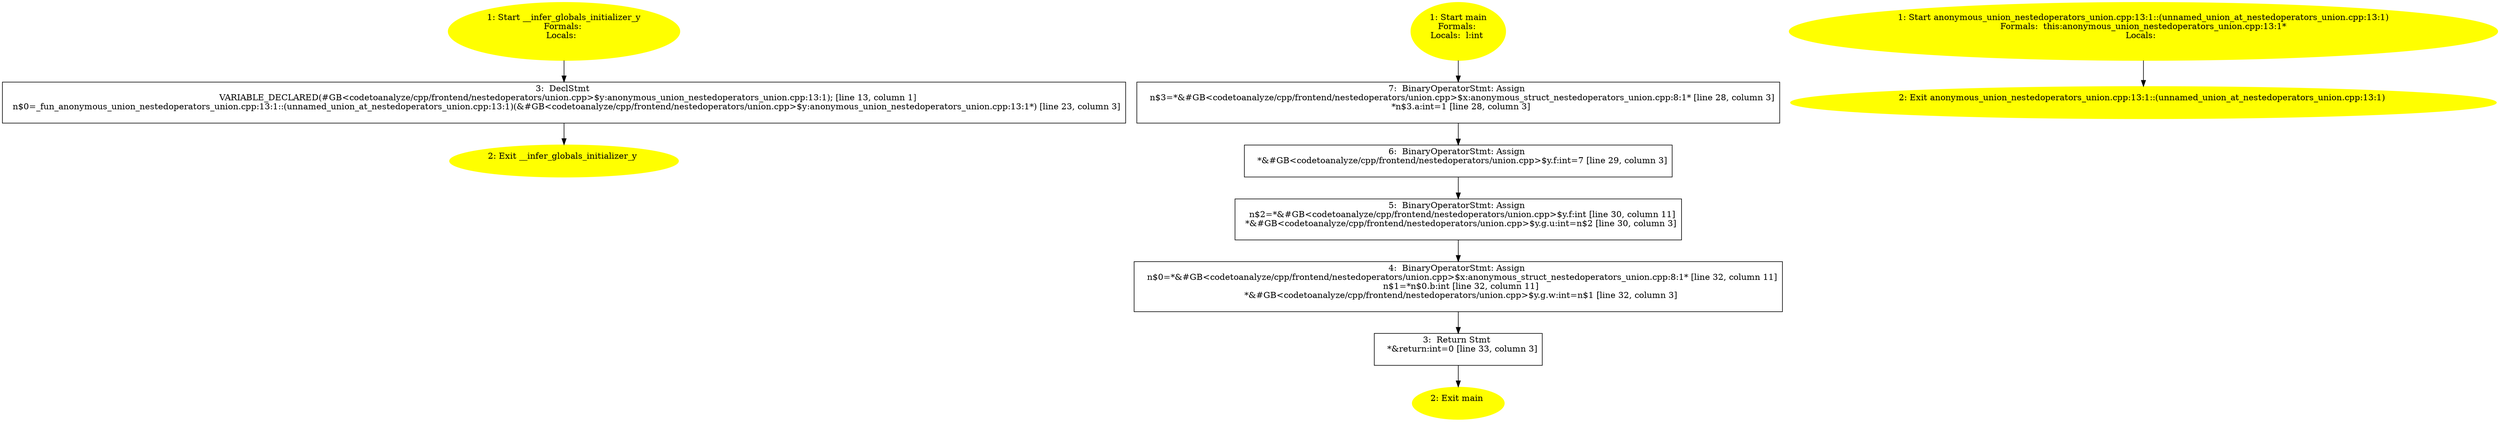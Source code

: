 /* @generated */
digraph cfg {
"__infer_globals_initializer_y.0ea250be2dd99173_1" [label="1: Start __infer_globals_initializer_y\nFormals: \nLocals:  \n  " color=yellow style=filled]
	

	 "__infer_globals_initializer_y.0ea250be2dd99173_1" -> "__infer_globals_initializer_y.0ea250be2dd99173_3" ;
"__infer_globals_initializer_y.0ea250be2dd99173_2" [label="2: Exit __infer_globals_initializer_y \n  " color=yellow style=filled]
	

"__infer_globals_initializer_y.0ea250be2dd99173_3" [label="3:  DeclStmt \n   VARIABLE_DECLARED(#GB<codetoanalyze/cpp/frontend/nestedoperators/union.cpp>$y:anonymous_union_nestedoperators_union.cpp:13:1); [line 13, column 1]\n  n$0=_fun_anonymous_union_nestedoperators_union.cpp:13:1::(unnamed_union_at_nestedoperators_union.cpp:13:1)(&#GB<codetoanalyze/cpp/frontend/nestedoperators/union.cpp>$y:anonymous_union_nestedoperators_union.cpp:13:1*) [line 23, column 3]\n " shape="box"]
	

	 "__infer_globals_initializer_y.0ea250be2dd99173_3" -> "__infer_globals_initializer_y.0ea250be2dd99173_2" ;
"main.fad58de7366495db_1" [label="1: Start main\nFormals: \nLocals:  l:int \n  " color=yellow style=filled]
	

	 "main.fad58de7366495db_1" -> "main.fad58de7366495db_7" ;
"main.fad58de7366495db_2" [label="2: Exit main \n  " color=yellow style=filled]
	

"main.fad58de7366495db_3" [label="3:  Return Stmt \n   *&return:int=0 [line 33, column 3]\n " shape="box"]
	

	 "main.fad58de7366495db_3" -> "main.fad58de7366495db_2" ;
"main.fad58de7366495db_4" [label="4:  BinaryOperatorStmt: Assign \n   n$0=*&#GB<codetoanalyze/cpp/frontend/nestedoperators/union.cpp>$x:anonymous_struct_nestedoperators_union.cpp:8:1* [line 32, column 11]\n  n$1=*n$0.b:int [line 32, column 11]\n  *&#GB<codetoanalyze/cpp/frontend/nestedoperators/union.cpp>$y.g.w:int=n$1 [line 32, column 3]\n " shape="box"]
	

	 "main.fad58de7366495db_4" -> "main.fad58de7366495db_3" ;
"main.fad58de7366495db_5" [label="5:  BinaryOperatorStmt: Assign \n   n$2=*&#GB<codetoanalyze/cpp/frontend/nestedoperators/union.cpp>$y.f:int [line 30, column 11]\n  *&#GB<codetoanalyze/cpp/frontend/nestedoperators/union.cpp>$y.g.u:int=n$2 [line 30, column 3]\n " shape="box"]
	

	 "main.fad58de7366495db_5" -> "main.fad58de7366495db_4" ;
"main.fad58de7366495db_6" [label="6:  BinaryOperatorStmt: Assign \n   *&#GB<codetoanalyze/cpp/frontend/nestedoperators/union.cpp>$y.f:int=7 [line 29, column 3]\n " shape="box"]
	

	 "main.fad58de7366495db_6" -> "main.fad58de7366495db_5" ;
"main.fad58de7366495db_7" [label="7:  BinaryOperatorStmt: Assign \n   n$3=*&#GB<codetoanalyze/cpp/frontend/nestedoperators/union.cpp>$x:anonymous_struct_nestedoperators_union.cpp:8:1* [line 28, column 3]\n  *n$3.a:int=1 [line 28, column 3]\n " shape="box"]
	

	 "main.fad58de7366495db_7" -> "main.fad58de7366495db_6" ;
"(unnamed_union_at_nestedoperators.deb76b6a83fa85c9_1" [label="1: Start anonymous_union_nestedoperators_union.cpp:13:1::(unnamed_union_at_nestedoperators_union.cpp:13:1)\nFormals:  this:anonymous_union_nestedoperators_union.cpp:13:1*\nLocals:  \n  " color=yellow style=filled]
	

	 "(unnamed_union_at_nestedoperators.deb76b6a83fa85c9_1" -> "(unnamed_union_at_nestedoperators.deb76b6a83fa85c9_2" ;
"(unnamed_union_at_nestedoperators.deb76b6a83fa85c9_2" [label="2: Exit anonymous_union_nestedoperators_union.cpp:13:1::(unnamed_union_at_nestedoperators_union.cpp:13:1) \n  " color=yellow style=filled]
	

}
